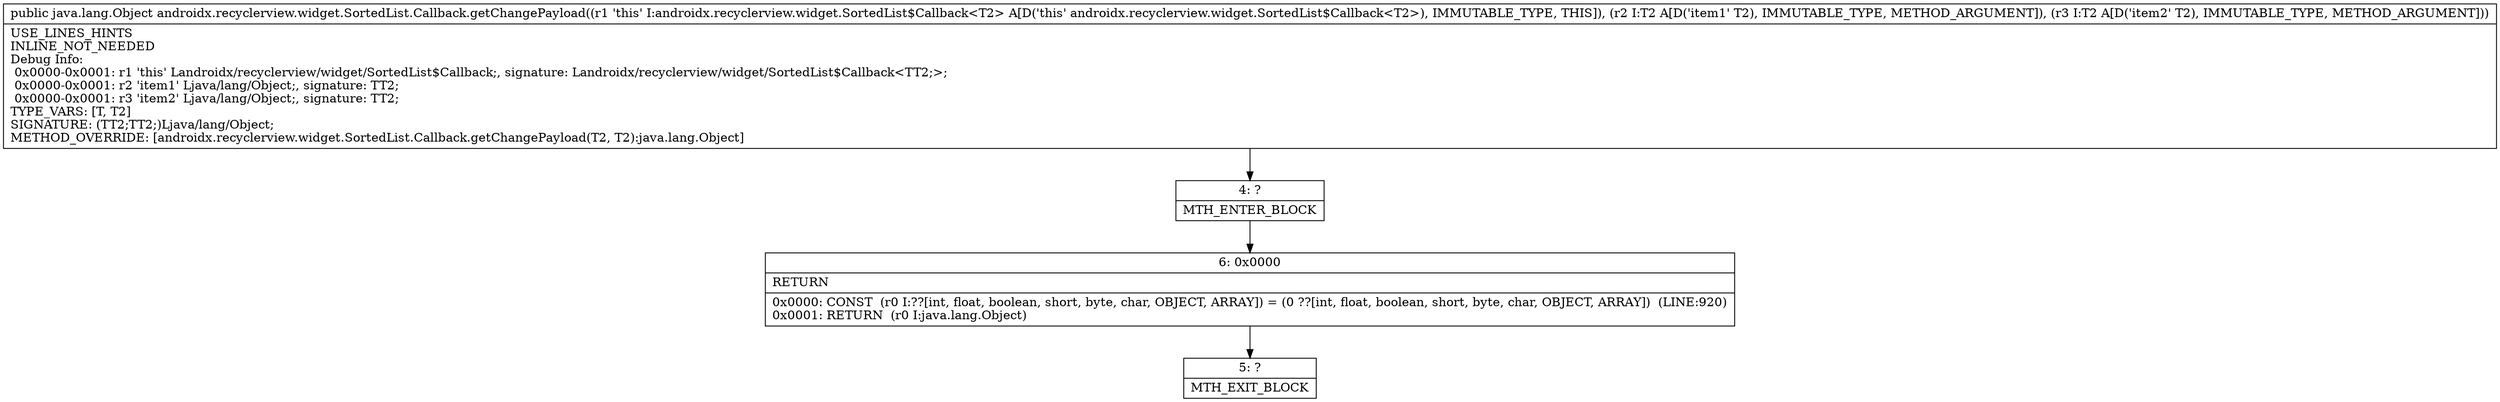 digraph "CFG forandroidx.recyclerview.widget.SortedList.Callback.getChangePayload(Ljava\/lang\/Object;Ljava\/lang\/Object;)Ljava\/lang\/Object;" {
Node_4 [shape=record,label="{4\:\ ?|MTH_ENTER_BLOCK\l}"];
Node_6 [shape=record,label="{6\:\ 0x0000|RETURN\l|0x0000: CONST  (r0 I:??[int, float, boolean, short, byte, char, OBJECT, ARRAY]) = (0 ??[int, float, boolean, short, byte, char, OBJECT, ARRAY])  (LINE:920)\l0x0001: RETURN  (r0 I:java.lang.Object) \l}"];
Node_5 [shape=record,label="{5\:\ ?|MTH_EXIT_BLOCK\l}"];
MethodNode[shape=record,label="{public java.lang.Object androidx.recyclerview.widget.SortedList.Callback.getChangePayload((r1 'this' I:androidx.recyclerview.widget.SortedList$Callback\<T2\> A[D('this' androidx.recyclerview.widget.SortedList$Callback\<T2\>), IMMUTABLE_TYPE, THIS]), (r2 I:T2 A[D('item1' T2), IMMUTABLE_TYPE, METHOD_ARGUMENT]), (r3 I:T2 A[D('item2' T2), IMMUTABLE_TYPE, METHOD_ARGUMENT]))  | USE_LINES_HINTS\lINLINE_NOT_NEEDED\lDebug Info:\l  0x0000\-0x0001: r1 'this' Landroidx\/recyclerview\/widget\/SortedList$Callback;, signature: Landroidx\/recyclerview\/widget\/SortedList$Callback\<TT2;\>;\l  0x0000\-0x0001: r2 'item1' Ljava\/lang\/Object;, signature: TT2;\l  0x0000\-0x0001: r3 'item2' Ljava\/lang\/Object;, signature: TT2;\lTYPE_VARS: [T, T2]\lSIGNATURE: (TT2;TT2;)Ljava\/lang\/Object;\lMETHOD_OVERRIDE: [androidx.recyclerview.widget.SortedList.Callback.getChangePayload(T2, T2):java.lang.Object]\l}"];
MethodNode -> Node_4;Node_4 -> Node_6;
Node_6 -> Node_5;
}

